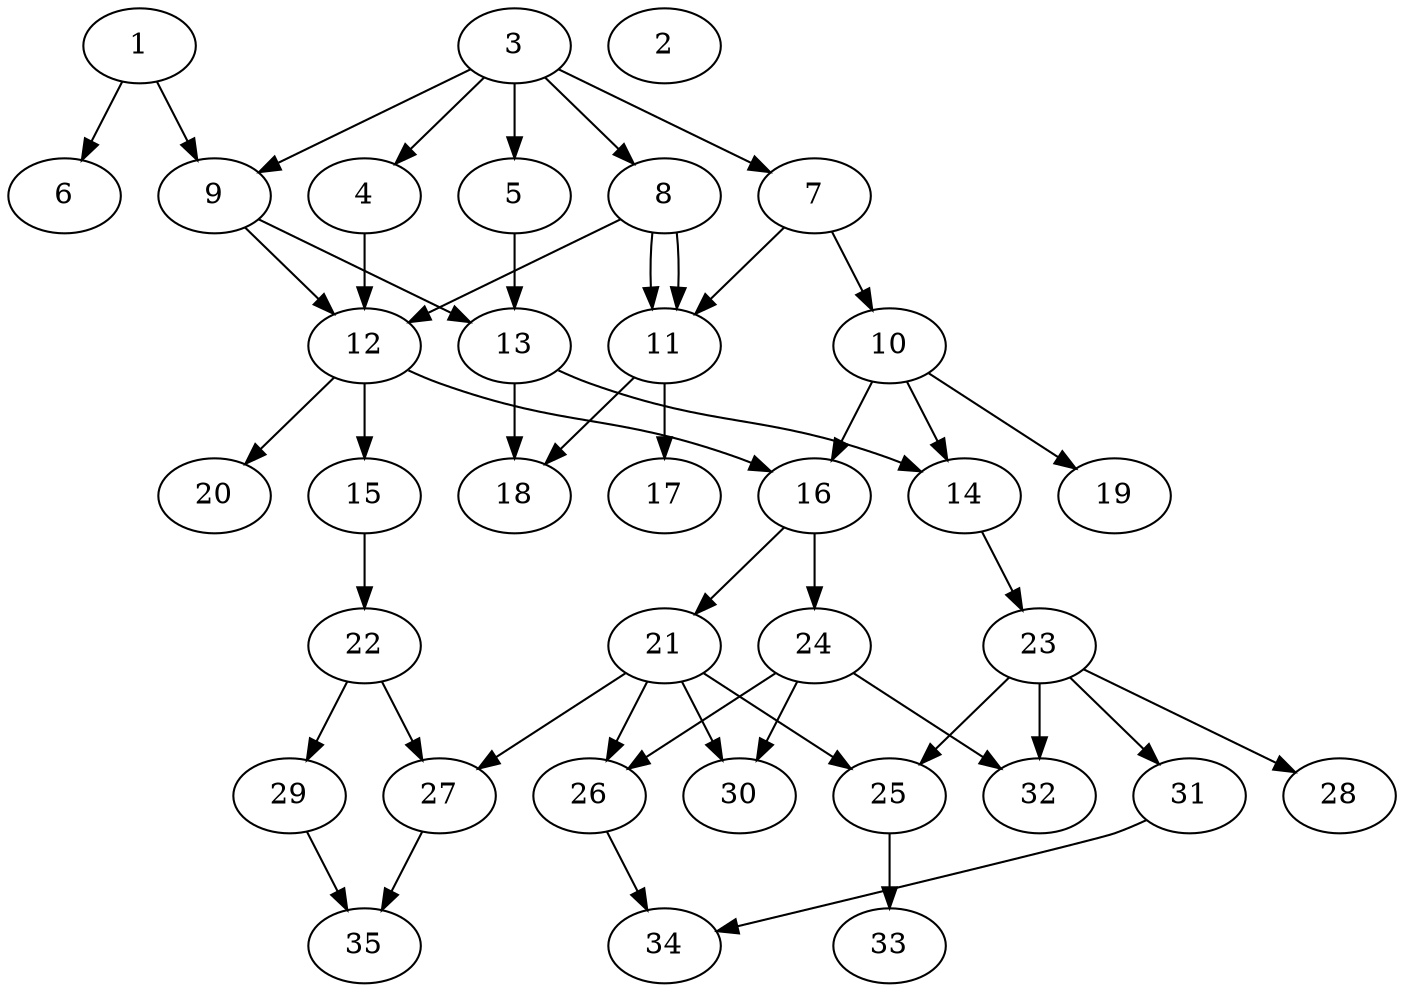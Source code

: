 // DAG (tier=2-normal, mode=data, n=35, ccr=0.419, fat=0.509, density=0.446, regular=0.456, jump=0.105, mindata=2097152, maxdata=16777216)
// DAG automatically generated by daggen at Sun Aug 24 16:33:34 2025
// /home/ermia/Project/Environments/daggen/bin/daggen --dot --ccr 0.419 --fat 0.509 --regular 0.456 --density 0.446 --jump 0.105 --mindata 2097152 --maxdata 16777216 -n 35 
digraph G {
  1 [size="760532467750436601856", alpha="0.00", expect_size="380266233875218300928"]
  1 -> 6 [size ="666553724960768"]
  1 -> 9 [size ="666553724960768"]
  2 [size="3246657867038563328", alpha="0.03", expect_size="1623328933519281664"]
  3 [size="115876245269322399744", alpha="0.04", expect_size="57938122634661199872"]
  3 -> 4 [size ="190145592557568"]
  3 -> 5 [size ="190145592557568"]
  3 -> 7 [size ="190145592557568"]
  3 -> 8 [size ="190145592557568"]
  3 -> 9 [size ="190145592557568"]
  4 [size="15742725672018690", alpha="0.03", expect_size="7871362836009345"]
  4 -> 12 [size ="304916178403328"]
  5 [size="4356137548749702", alpha="0.09", expect_size="2178068774374851"]
  5 -> 13 [size ="146078624120832"]
  6 [size="894107380056769920", alpha="0.03", expect_size="447053690028384960"]
  7 [size="390507609269708259328", alpha="0.02", expect_size="195253804634854129664"]
  7 -> 10 [size ="427408335306752"]
  7 -> 11 [size ="427408335306752"]
  8 [size="2751915810966690", alpha="0.12", expect_size="1375957905483345"]
  8 -> 11 [size ="127067815411712"]
  8 -> 11 [size ="127067815411712"]
  8 -> 12 [size ="127067815411712"]
  9 [size="45006594408081792", alpha="0.12", expect_size="22503297204040896"]
  9 -> 12 [size ="1953947086487552"]
  9 -> 13 [size ="1953947086487552"]
  10 [size="166924459763241582592", alpha="0.08", expect_size="83462229881620791296"]
  10 -> 14 [size ="242532516626432"]
  10 -> 16 [size ="242532516626432"]
  10 -> 19 [size ="242532516626432"]
  11 [size="127410531193224953856", alpha="0.10", expect_size="63705265596612476928"]
  11 -> 17 [size ="202563039264768"]
  11 -> 18 [size ="202563039264768"]
  12 [size="6214629228027832", alpha="0.07", expect_size="3107314614013916"]
  12 -> 15 [size ="213591709974528"]
  12 -> 16 [size ="213591709974528"]
  12 -> 20 [size ="213591709974528"]
  13 [size="2377568399668853866496", alpha="0.07", expect_size="1188784199834426933248"]
  13 -> 14 [size ="1425099978702848"]
  13 -> 18 [size ="1425099978702848"]
  14 [size="9606870079031476224", alpha="0.07", expect_size="4803435039515738112"]
  14 -> 23 [size ="36153021431808"]
  15 [size="3149074306885438406656", alpha="0.20", expect_size="1574537153442719203328"]
  15 -> 22 [size ="1718746892730368"]
  16 [size="56668414563869261824", alpha="0.01", expect_size="28334207281934630912"]
  16 -> 21 [size ="118027722948608"]
  16 -> 24 [size ="118027722948608"]
  17 [size="140016978504831729664", alpha="0.09", expect_size="70008489252415864832"]
  18 [size="908303062601295616", alpha="0.14", expect_size="454151531300647808"]
  19 [size="2327707365304592896", alpha="0.19", expect_size="1163853682652296448"]
  20 [size="4278840477609899008", alpha="0.12", expect_size="2139420238804949504"]
  21 [size="618793011686820864", alpha="0.12", expect_size="309396505843410432"]
  21 -> 25 [size ="897046542286848"]
  21 -> 26 [size ="897046542286848"]
  21 -> 27 [size ="897046542286848"]
  21 -> 30 [size ="897046542286848"]
  22 [size="5969946808986409", alpha="0.01", expect_size="2984973404493204"]
  22 -> 27 [size ="169039854829568"]
  22 -> 29 [size ="169039854829568"]
  23 [size="408840983103204753408", alpha="0.10", expect_size="204420491551602376704"]
  23 -> 25 [size ="440682971922432"]
  23 -> 28 [size ="440682971922432"]
  23 -> 31 [size ="440682971922432"]
  23 -> 32 [size ="440682971922432"]
  24 [size="779830127032729216", alpha="0.11", expect_size="389915063516364608"]
  24 -> 26 [size ="410337450917888"]
  24 -> 30 [size ="410337450917888"]
  24 -> 32 [size ="410337450917888"]
  25 [size="24942360665352524", alpha="0.06", expect_size="12471180332676262"]
  25 -> 33 [size ="1542216061288448"]
  26 [size="1735143285984658432", alpha="0.05", expect_size="867571642992329216"]
  26 -> 34 [size ="665656714330112"]
  27 [size="366471092321833024", alpha="0.04", expect_size="183235546160916512"]
  27 -> 35 [size ="405657278742528"]
  28 [size="9873063990525952000", alpha="0.12", expect_size="4936531995262976000"]
  29 [size="1656999851263298371584", alpha="0.17", expect_size="828499925631649185792"]
  29 -> 35 [size ="1120224241778688"]
  30 [size="4501452127299294", alpha="0.13", expect_size="2250726063649647"]
  31 [size="40712936186584160", alpha="0.17", expect_size="20356468093292080"]
  31 -> 34 [size ="717905469636608"]
  32 [size="1357736004239330560", alpha="0.06", expect_size="678868002119665280"]
  33 [size="2717667023369428533248", alpha="0.06", expect_size="1358833511684714266624"]
  34 [size="216511891840755040256", alpha="0.12", expect_size="108255945920377520128"]
  35 [size="2853272546462373249024", alpha="0.17", expect_size="1426636273231186624512"]
}